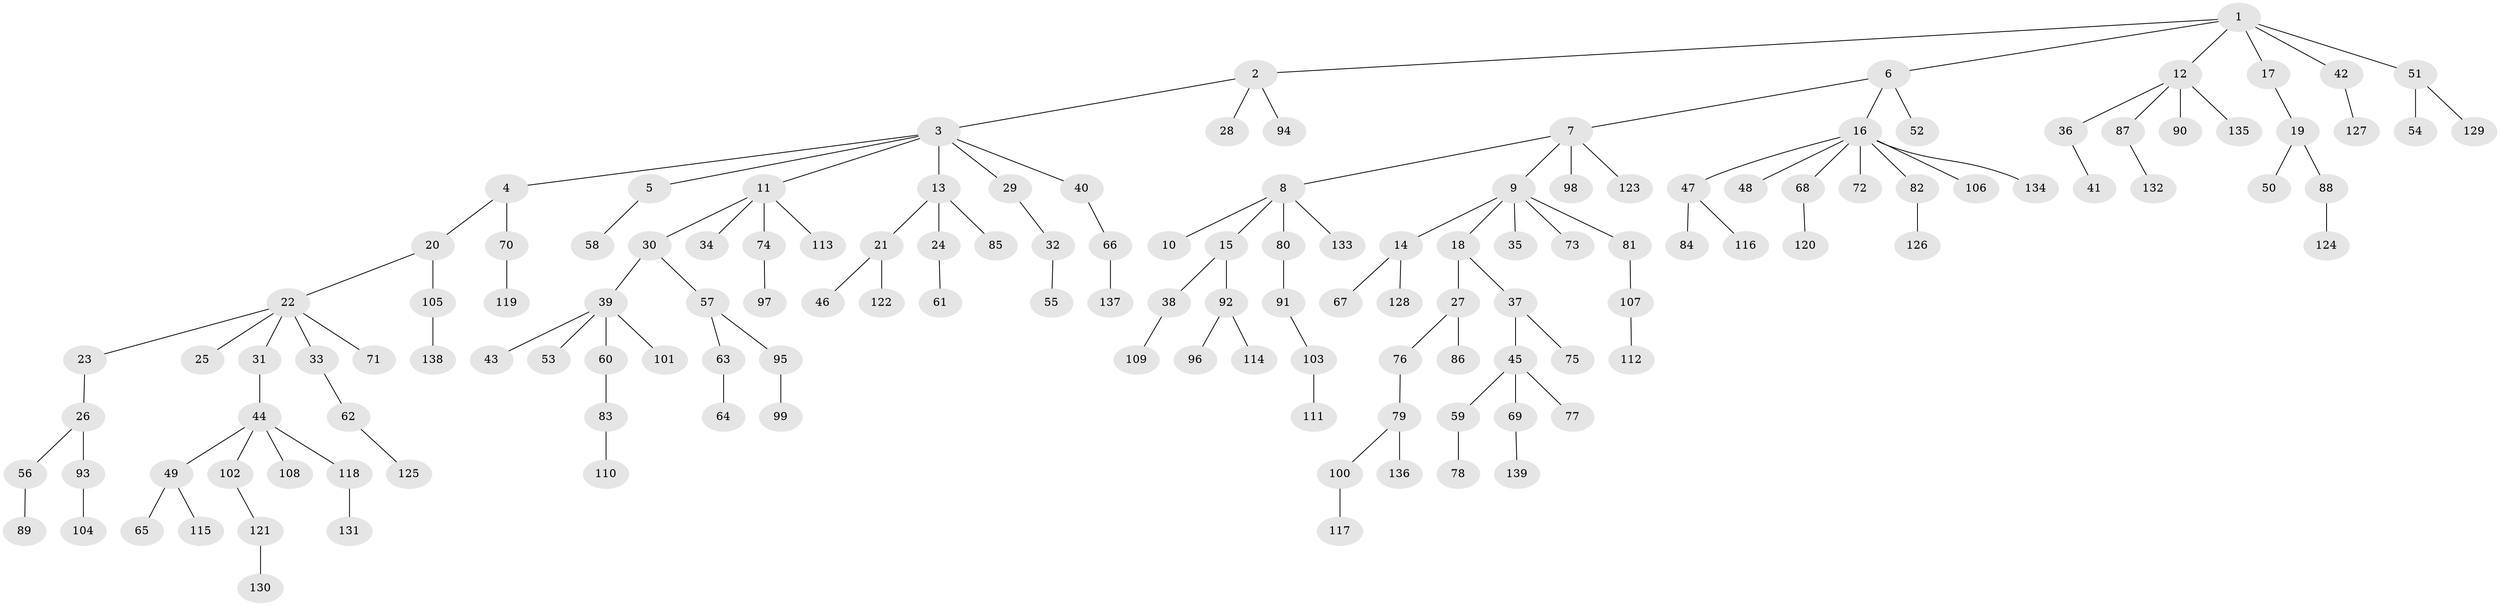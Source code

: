 // coarse degree distribution, {6: 0.02040816326530612, 3: 0.12244897959183673, 7: 0.01020408163265306, 1: 0.5102040816326531, 4: 0.07142857142857142, 8: 0.01020408163265306, 2: 0.24489795918367346, 5: 0.01020408163265306}
// Generated by graph-tools (version 1.1) at 2025/51/03/04/25 22:51:29]
// undirected, 139 vertices, 138 edges
graph export_dot {
  node [color=gray90,style=filled];
  1;
  2;
  3;
  4;
  5;
  6;
  7;
  8;
  9;
  10;
  11;
  12;
  13;
  14;
  15;
  16;
  17;
  18;
  19;
  20;
  21;
  22;
  23;
  24;
  25;
  26;
  27;
  28;
  29;
  30;
  31;
  32;
  33;
  34;
  35;
  36;
  37;
  38;
  39;
  40;
  41;
  42;
  43;
  44;
  45;
  46;
  47;
  48;
  49;
  50;
  51;
  52;
  53;
  54;
  55;
  56;
  57;
  58;
  59;
  60;
  61;
  62;
  63;
  64;
  65;
  66;
  67;
  68;
  69;
  70;
  71;
  72;
  73;
  74;
  75;
  76;
  77;
  78;
  79;
  80;
  81;
  82;
  83;
  84;
  85;
  86;
  87;
  88;
  89;
  90;
  91;
  92;
  93;
  94;
  95;
  96;
  97;
  98;
  99;
  100;
  101;
  102;
  103;
  104;
  105;
  106;
  107;
  108;
  109;
  110;
  111;
  112;
  113;
  114;
  115;
  116;
  117;
  118;
  119;
  120;
  121;
  122;
  123;
  124;
  125;
  126;
  127;
  128;
  129;
  130;
  131;
  132;
  133;
  134;
  135;
  136;
  137;
  138;
  139;
  1 -- 2;
  1 -- 6;
  1 -- 12;
  1 -- 17;
  1 -- 42;
  1 -- 51;
  2 -- 3;
  2 -- 28;
  2 -- 94;
  3 -- 4;
  3 -- 5;
  3 -- 11;
  3 -- 13;
  3 -- 29;
  3 -- 40;
  4 -- 20;
  4 -- 70;
  5 -- 58;
  6 -- 7;
  6 -- 16;
  6 -- 52;
  7 -- 8;
  7 -- 9;
  7 -- 98;
  7 -- 123;
  8 -- 10;
  8 -- 15;
  8 -- 80;
  8 -- 133;
  9 -- 14;
  9 -- 18;
  9 -- 35;
  9 -- 73;
  9 -- 81;
  11 -- 30;
  11 -- 34;
  11 -- 74;
  11 -- 113;
  12 -- 36;
  12 -- 87;
  12 -- 90;
  12 -- 135;
  13 -- 21;
  13 -- 24;
  13 -- 85;
  14 -- 67;
  14 -- 128;
  15 -- 38;
  15 -- 92;
  16 -- 47;
  16 -- 48;
  16 -- 68;
  16 -- 72;
  16 -- 82;
  16 -- 106;
  16 -- 134;
  17 -- 19;
  18 -- 27;
  18 -- 37;
  19 -- 50;
  19 -- 88;
  20 -- 22;
  20 -- 105;
  21 -- 46;
  21 -- 122;
  22 -- 23;
  22 -- 25;
  22 -- 31;
  22 -- 33;
  22 -- 71;
  23 -- 26;
  24 -- 61;
  26 -- 56;
  26 -- 93;
  27 -- 76;
  27 -- 86;
  29 -- 32;
  30 -- 39;
  30 -- 57;
  31 -- 44;
  32 -- 55;
  33 -- 62;
  36 -- 41;
  37 -- 45;
  37 -- 75;
  38 -- 109;
  39 -- 43;
  39 -- 53;
  39 -- 60;
  39 -- 101;
  40 -- 66;
  42 -- 127;
  44 -- 49;
  44 -- 102;
  44 -- 108;
  44 -- 118;
  45 -- 59;
  45 -- 69;
  45 -- 77;
  47 -- 84;
  47 -- 116;
  49 -- 65;
  49 -- 115;
  51 -- 54;
  51 -- 129;
  56 -- 89;
  57 -- 63;
  57 -- 95;
  59 -- 78;
  60 -- 83;
  62 -- 125;
  63 -- 64;
  66 -- 137;
  68 -- 120;
  69 -- 139;
  70 -- 119;
  74 -- 97;
  76 -- 79;
  79 -- 100;
  79 -- 136;
  80 -- 91;
  81 -- 107;
  82 -- 126;
  83 -- 110;
  87 -- 132;
  88 -- 124;
  91 -- 103;
  92 -- 96;
  92 -- 114;
  93 -- 104;
  95 -- 99;
  100 -- 117;
  102 -- 121;
  103 -- 111;
  105 -- 138;
  107 -- 112;
  118 -- 131;
  121 -- 130;
}
